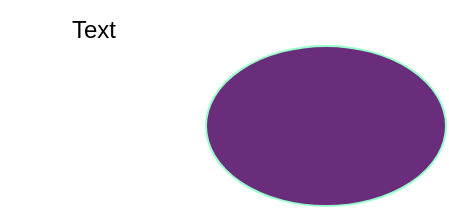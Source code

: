 <mxfile>
    <diagram id="qPccjKZHjvJL7jCKu4e7" name="Page-1">
        <mxGraphModel dx="774" dy="437" grid="0" gridSize="10" guides="0" tooltips="1" connect="0" arrows="0" fold="1" page="1" pageScale="1" pageWidth="850" pageHeight="1100" background="none" math="0" shadow="0">
            <root>
                <mxCell id="0"/>
                <mxCell id="1" parent="0"/>
                <mxCell id="2" value="Text" style="text;html=1;align=right;verticalAlign=middle;whiteSpace=wrap;rounded=0;strokeColor=none;" vertex="1" parent="1">
                    <mxGeometry x="210" y="70" width="60" height="30" as="geometry"/>
                </mxCell>
                <mxCell id="3" value="" style="ellipse;whiteSpace=wrap;html=1;fillColor=#6A2D7B;strokeColor=#99FFCC;" vertex="1" parent="1">
                    <mxGeometry x="313" y="93" width="120" height="80" as="geometry"/>
                </mxCell>
            </root>
        </mxGraphModel>
    </diagram>
</mxfile>